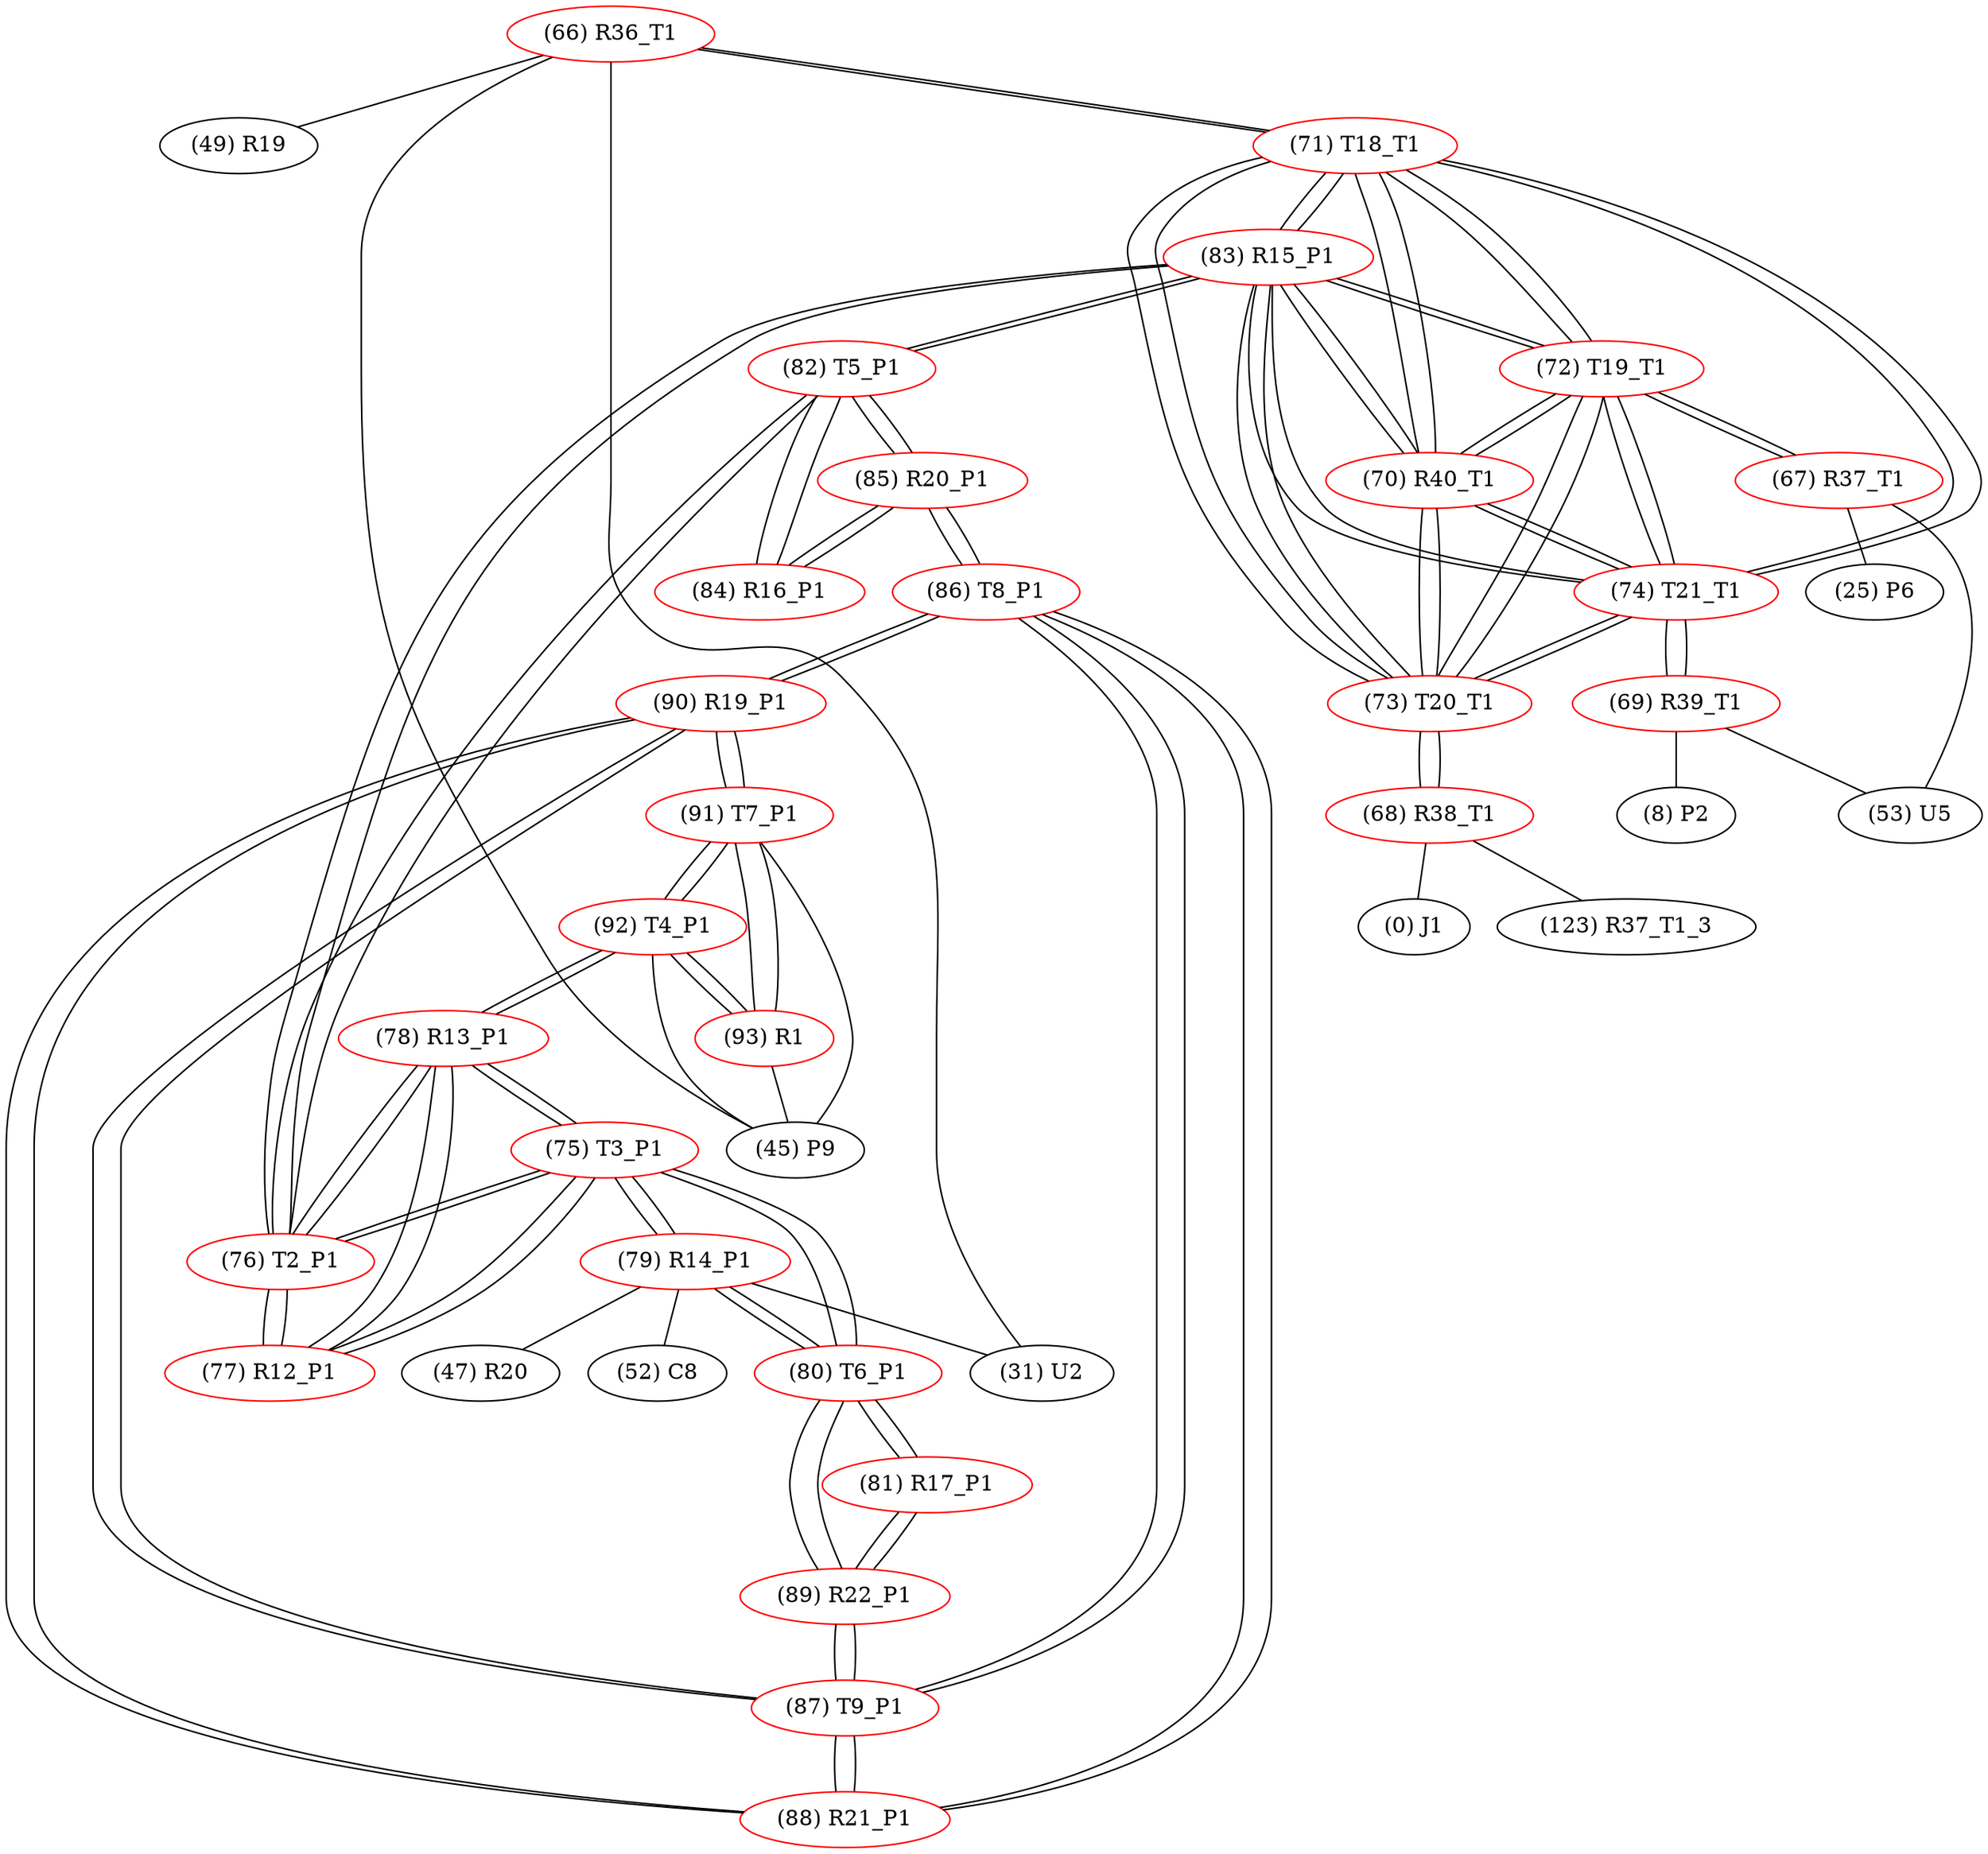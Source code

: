 graph {
	66 [label="(66) R36_T1" color=red]
	49 [label="(49) R19"]
	31 [label="(31) U2"]
	45 [label="(45) P9"]
	71 [label="(71) T18_T1"]
	67 [label="(67) R37_T1" color=red]
	25 [label="(25) P6"]
	53 [label="(53) U5"]
	72 [label="(72) T19_T1"]
	68 [label="(68) R38_T1" color=red]
	0 [label="(0) J1"]
	123 [label="(123) R37_T1_3"]
	73 [label="(73) T20_T1"]
	69 [label="(69) R39_T1" color=red]
	53 [label="(53) U5"]
	8 [label="(8) P2"]
	74 [label="(74) T21_T1"]
	70 [label="(70) R40_T1" color=red]
	83 [label="(83) R15_P1"]
	71 [label="(71) T18_T1"]
	74 [label="(74) T21_T1"]
	73 [label="(73) T20_T1"]
	72 [label="(72) T19_T1"]
	71 [label="(71) T18_T1" color=red]
	66 [label="(66) R36_T1"]
	83 [label="(83) R15_P1"]
	74 [label="(74) T21_T1"]
	73 [label="(73) T20_T1"]
	72 [label="(72) T19_T1"]
	70 [label="(70) R40_T1"]
	72 [label="(72) T19_T1" color=red]
	67 [label="(67) R37_T1"]
	83 [label="(83) R15_P1"]
	71 [label="(71) T18_T1"]
	74 [label="(74) T21_T1"]
	73 [label="(73) T20_T1"]
	70 [label="(70) R40_T1"]
	73 [label="(73) T20_T1" color=red]
	68 [label="(68) R38_T1"]
	83 [label="(83) R15_P1"]
	71 [label="(71) T18_T1"]
	74 [label="(74) T21_T1"]
	72 [label="(72) T19_T1"]
	70 [label="(70) R40_T1"]
	74 [label="(74) T21_T1" color=red]
	69 [label="(69) R39_T1"]
	83 [label="(83) R15_P1"]
	71 [label="(71) T18_T1"]
	73 [label="(73) T20_T1"]
	72 [label="(72) T19_T1"]
	70 [label="(70) R40_T1"]
	75 [label="(75) T3_P1" color=red]
	79 [label="(79) R14_P1"]
	80 [label="(80) T6_P1"]
	78 [label="(78) R13_P1"]
	77 [label="(77) R12_P1"]
	76 [label="(76) T2_P1"]
	76 [label="(76) T2_P1" color=red]
	78 [label="(78) R13_P1"]
	75 [label="(75) T3_P1"]
	77 [label="(77) R12_P1"]
	82 [label="(82) T5_P1"]
	83 [label="(83) R15_P1"]
	77 [label="(77) R12_P1" color=red]
	78 [label="(78) R13_P1"]
	75 [label="(75) T3_P1"]
	76 [label="(76) T2_P1"]
	78 [label="(78) R13_P1" color=red]
	92 [label="(92) T4_P1"]
	75 [label="(75) T3_P1"]
	77 [label="(77) R12_P1"]
	76 [label="(76) T2_P1"]
	79 [label="(79) R14_P1" color=red]
	31 [label="(31) U2"]
	47 [label="(47) R20"]
	52 [label="(52) C8"]
	75 [label="(75) T3_P1"]
	80 [label="(80) T6_P1"]
	80 [label="(80) T6_P1" color=red]
	79 [label="(79) R14_P1"]
	75 [label="(75) T3_P1"]
	89 [label="(89) R22_P1"]
	81 [label="(81) R17_P1"]
	81 [label="(81) R17_P1" color=red]
	89 [label="(89) R22_P1"]
	80 [label="(80) T6_P1"]
	82 [label="(82) T5_P1" color=red]
	76 [label="(76) T2_P1"]
	83 [label="(83) R15_P1"]
	84 [label="(84) R16_P1"]
	85 [label="(85) R20_P1"]
	83 [label="(83) R15_P1" color=red]
	71 [label="(71) T18_T1"]
	74 [label="(74) T21_T1"]
	73 [label="(73) T20_T1"]
	72 [label="(72) T19_T1"]
	70 [label="(70) R40_T1"]
	76 [label="(76) T2_P1"]
	82 [label="(82) T5_P1"]
	84 [label="(84) R16_P1" color=red]
	82 [label="(82) T5_P1"]
	85 [label="(85) R20_P1"]
	85 [label="(85) R20_P1" color=red]
	86 [label="(86) T8_P1"]
	84 [label="(84) R16_P1"]
	82 [label="(82) T5_P1"]
	86 [label="(86) T8_P1" color=red]
	87 [label="(87) T9_P1"]
	88 [label="(88) R21_P1"]
	90 [label="(90) R19_P1"]
	85 [label="(85) R20_P1"]
	87 [label="(87) T9_P1" color=red]
	89 [label="(89) R22_P1"]
	88 [label="(88) R21_P1"]
	86 [label="(86) T8_P1"]
	90 [label="(90) R19_P1"]
	88 [label="(88) R21_P1" color=red]
	87 [label="(87) T9_P1"]
	86 [label="(86) T8_P1"]
	90 [label="(90) R19_P1"]
	89 [label="(89) R22_P1" color=red]
	87 [label="(87) T9_P1"]
	80 [label="(80) T6_P1"]
	81 [label="(81) R17_P1"]
	90 [label="(90) R19_P1" color=red]
	87 [label="(87) T9_P1"]
	88 [label="(88) R21_P1"]
	86 [label="(86) T8_P1"]
	91 [label="(91) T7_P1"]
	91 [label="(91) T7_P1" color=red]
	93 [label="(93) R1"]
	92 [label="(92) T4_P1"]
	45 [label="(45) P9"]
	90 [label="(90) R19_P1"]
	92 [label="(92) T4_P1" color=red]
	78 [label="(78) R13_P1"]
	93 [label="(93) R1"]
	91 [label="(91) T7_P1"]
	45 [label="(45) P9"]
	93 [label="(93) R1" color=red]
	92 [label="(92) T4_P1"]
	91 [label="(91) T7_P1"]
	45 [label="(45) P9"]
	66 -- 49
	66 -- 31
	66 -- 45
	66 -- 71
	67 -- 25
	67 -- 53
	67 -- 72
	68 -- 0
	68 -- 123
	68 -- 73
	69 -- 53
	69 -- 8
	69 -- 74
	70 -- 83
	70 -- 71
	70 -- 74
	70 -- 73
	70 -- 72
	71 -- 66
	71 -- 83
	71 -- 74
	71 -- 73
	71 -- 72
	71 -- 70
	72 -- 67
	72 -- 83
	72 -- 71
	72 -- 74
	72 -- 73
	72 -- 70
	73 -- 68
	73 -- 83
	73 -- 71
	73 -- 74
	73 -- 72
	73 -- 70
	74 -- 69
	74 -- 83
	74 -- 71
	74 -- 73
	74 -- 72
	74 -- 70
	75 -- 79
	75 -- 80
	75 -- 78
	75 -- 77
	75 -- 76
	76 -- 78
	76 -- 75
	76 -- 77
	76 -- 82
	76 -- 83
	77 -- 78
	77 -- 75
	77 -- 76
	78 -- 92
	78 -- 75
	78 -- 77
	78 -- 76
	79 -- 31
	79 -- 47
	79 -- 52
	79 -- 75
	79 -- 80
	80 -- 79
	80 -- 75
	80 -- 89
	80 -- 81
	81 -- 89
	81 -- 80
	82 -- 76
	82 -- 83
	82 -- 84
	82 -- 85
	83 -- 71
	83 -- 74
	83 -- 73
	83 -- 72
	83 -- 70
	83 -- 76
	83 -- 82
	84 -- 82
	84 -- 85
	85 -- 86
	85 -- 84
	85 -- 82
	86 -- 87
	86 -- 88
	86 -- 90
	86 -- 85
	87 -- 89
	87 -- 88
	87 -- 86
	87 -- 90
	88 -- 87
	88 -- 86
	88 -- 90
	89 -- 87
	89 -- 80
	89 -- 81
	90 -- 87
	90 -- 88
	90 -- 86
	90 -- 91
	91 -- 93
	91 -- 92
	91 -- 45
	91 -- 90
	92 -- 78
	92 -- 93
	92 -- 91
	92 -- 45
	93 -- 92
	93 -- 91
	93 -- 45
}